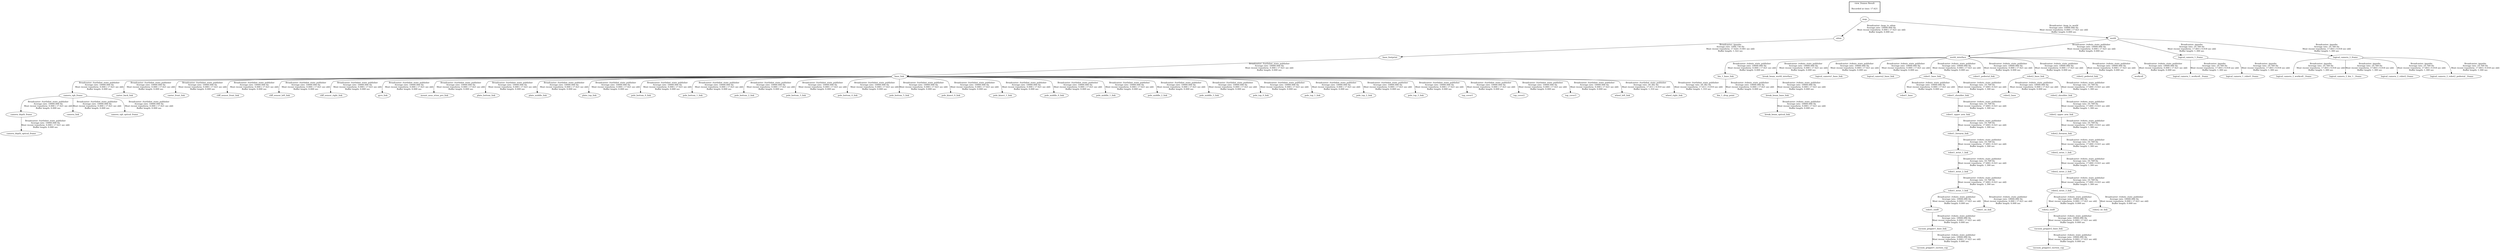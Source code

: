 digraph G {
"map" -> "odom"[label="Broadcaster: /map_to_odom\nAverage rate: 10000.000 Hz\nMost recent transform: 0.000 ( 17.621 sec old)\nBuffer length: 0.000 sec\n"];
"base_footprint" -> "base_link"[label="Broadcaster: /turtlebot_state_publisher\nAverage rate: 10000.000 Hz\nMost recent transform: 0.000 ( 17.621 sec old)\nBuffer length: 0.000 sec\n"];
"odom" -> "base_footprint"[label="Broadcaster: /gazebo\nAverage rate: 1000.756 Hz\nMost recent transform: 17.620 ( 0.001 sec old)\nBuffer length: 1.322 sec\n"];
"camera_rgb_frame" -> "camera_depth_frame"[label="Broadcaster: /turtlebot_state_publisher\nAverage rate: 10000.000 Hz\nMost recent transform: 0.000 ( 17.621 sec old)\nBuffer length: 0.000 sec\n"];
"base_link" -> "camera_rgb_frame"[label="Broadcaster: /turtlebot_state_publisher\nAverage rate: 10000.000 Hz\nMost recent transform: 0.000 ( 17.621 sec old)\nBuffer length: 0.000 sec\n"];
"camera_depth_frame" -> "camera_depth_optical_frame"[label="Broadcaster: /turtlebot_state_publisher\nAverage rate: 10000.000 Hz\nMost recent transform: 0.000 ( 17.621 sec old)\nBuffer length: 0.000 sec\n"];
"camera_rgb_frame" -> "camera_link"[label="Broadcaster: /turtlebot_state_publisher\nAverage rate: 10000.000 Hz\nMost recent transform: 0.000 ( 17.621 sec old)\nBuffer length: 0.000 sec\n"];
"camera_rgb_frame" -> "camera_rgb_optical_frame"[label="Broadcaster: /turtlebot_state_publisher\nAverage rate: 10000.000 Hz\nMost recent transform: 0.000 ( 17.621 sec old)\nBuffer length: 0.000 sec\n"];
"base_link" -> "caster_back_link"[label="Broadcaster: /turtlebot_state_publisher\nAverage rate: 10000.000 Hz\nMost recent transform: 0.000 ( 17.621 sec old)\nBuffer length: 0.000 sec\n"];
"base_link" -> "caster_front_link"[label="Broadcaster: /turtlebot_state_publisher\nAverage rate: 10000.000 Hz\nMost recent transform: 0.000 ( 17.621 sec old)\nBuffer length: 0.000 sec\n"];
"base_link" -> "cliff_sensor_front_link"[label="Broadcaster: /turtlebot_state_publisher\nAverage rate: 10000.000 Hz\nMost recent transform: 0.000 ( 17.621 sec old)\nBuffer length: 0.000 sec\n"];
"base_link" -> "cliff_sensor_left_link"[label="Broadcaster: /turtlebot_state_publisher\nAverage rate: 10000.000 Hz\nMost recent transform: 0.000 ( 17.621 sec old)\nBuffer length: 0.000 sec\n"];
"base_link" -> "cliff_sensor_right_link"[label="Broadcaster: /turtlebot_state_publisher\nAverage rate: 10000.000 Hz\nMost recent transform: 0.000 ( 17.621 sec old)\nBuffer length: 0.000 sec\n"];
"base_link" -> "gyro_link"[label="Broadcaster: /turtlebot_state_publisher\nAverage rate: 10000.000 Hz\nMost recent transform: 0.000 ( 17.621 sec old)\nBuffer length: 0.000 sec\n"];
"base_link" -> "mount_asus_xtion_pro_link"[label="Broadcaster: /turtlebot_state_publisher\nAverage rate: 10000.000 Hz\nMost recent transform: 0.000 ( 17.621 sec old)\nBuffer length: 0.000 sec\n"];
"base_link" -> "plate_bottom_link"[label="Broadcaster: /turtlebot_state_publisher\nAverage rate: 10000.000 Hz\nMost recent transform: 0.000 ( 17.621 sec old)\nBuffer length: 0.000 sec\n"];
"base_link" -> "plate_middle_link"[label="Broadcaster: /turtlebot_state_publisher\nAverage rate: 10000.000 Hz\nMost recent transform: 0.000 ( 17.621 sec old)\nBuffer length: 0.000 sec\n"];
"base_link" -> "plate_top_link"[label="Broadcaster: /turtlebot_state_publisher\nAverage rate: 10000.000 Hz\nMost recent transform: 0.000 ( 17.621 sec old)\nBuffer length: 0.000 sec\n"];
"base_link" -> "pole_bottom_0_link"[label="Broadcaster: /turtlebot_state_publisher\nAverage rate: 10000.000 Hz\nMost recent transform: 0.000 ( 17.621 sec old)\nBuffer length: 0.000 sec\n"];
"base_link" -> "pole_bottom_1_link"[label="Broadcaster: /turtlebot_state_publisher\nAverage rate: 10000.000 Hz\nMost recent transform: 0.000 ( 17.621 sec old)\nBuffer length: 0.000 sec\n"];
"base_link" -> "pole_bottom_2_link"[label="Broadcaster: /turtlebot_state_publisher\nAverage rate: 10000.000 Hz\nMost recent transform: 0.000 ( 17.621 sec old)\nBuffer length: 0.000 sec\n"];
"base_link" -> "pole_bottom_3_link"[label="Broadcaster: /turtlebot_state_publisher\nAverage rate: 10000.000 Hz\nMost recent transform: 0.000 ( 17.621 sec old)\nBuffer length: 0.000 sec\n"];
"base_link" -> "pole_bottom_4_link"[label="Broadcaster: /turtlebot_state_publisher\nAverage rate: 10000.000 Hz\nMost recent transform: 0.000 ( 17.621 sec old)\nBuffer length: 0.000 sec\n"];
"base_link" -> "pole_bottom_5_link"[label="Broadcaster: /turtlebot_state_publisher\nAverage rate: 10000.000 Hz\nMost recent transform: 0.000 ( 17.621 sec old)\nBuffer length: 0.000 sec\n"];
"base_link" -> "pole_kinect_0_link"[label="Broadcaster: /turtlebot_state_publisher\nAverage rate: 10000.000 Hz\nMost recent transform: 0.000 ( 17.621 sec old)\nBuffer length: 0.000 sec\n"];
"base_link" -> "pole_kinect_1_link"[label="Broadcaster: /turtlebot_state_publisher\nAverage rate: 10000.000 Hz\nMost recent transform: 0.000 ( 17.621 sec old)\nBuffer length: 0.000 sec\n"];
"base_link" -> "pole_middle_0_link"[label="Broadcaster: /turtlebot_state_publisher\nAverage rate: 10000.000 Hz\nMost recent transform: 0.000 ( 17.621 sec old)\nBuffer length: 0.000 sec\n"];
"base_link" -> "pole_middle_1_link"[label="Broadcaster: /turtlebot_state_publisher\nAverage rate: 10000.000 Hz\nMost recent transform: 0.000 ( 17.621 sec old)\nBuffer length: 0.000 sec\n"];
"base_link" -> "pole_middle_2_link"[label="Broadcaster: /turtlebot_state_publisher\nAverage rate: 10000.000 Hz\nMost recent transform: 0.000 ( 17.621 sec old)\nBuffer length: 0.000 sec\n"];
"base_link" -> "pole_middle_3_link"[label="Broadcaster: /turtlebot_state_publisher\nAverage rate: 10000.000 Hz\nMost recent transform: 0.000 ( 17.621 sec old)\nBuffer length: 0.000 sec\n"];
"base_link" -> "pole_top_0_link"[label="Broadcaster: /turtlebot_state_publisher\nAverage rate: 10000.000 Hz\nMost recent transform: 0.000 ( 17.621 sec old)\nBuffer length: 0.000 sec\n"];
"base_link" -> "pole_top_1_link"[label="Broadcaster: /turtlebot_state_publisher\nAverage rate: 10000.000 Hz\nMost recent transform: 0.000 ( 17.621 sec old)\nBuffer length: 0.000 sec\n"];
"base_link" -> "pole_top_2_link"[label="Broadcaster: /turtlebot_state_publisher\nAverage rate: 10000.000 Hz\nMost recent transform: 0.000 ( 17.621 sec old)\nBuffer length: 0.000 sec\n"];
"base_link" -> "pole_top_3_link"[label="Broadcaster: /turtlebot_state_publisher\nAverage rate: 10000.000 Hz\nMost recent transform: 0.000 ( 17.621 sec old)\nBuffer length: 0.000 sec\n"];
"base_link" -> "top_cover1"[label="Broadcaster: /turtlebot_state_publisher\nAverage rate: 10000.000 Hz\nMost recent transform: 0.000 ( 17.621 sec old)\nBuffer length: 0.000 sec\n"];
"base_link" -> "top_cover2"[label="Broadcaster: /turtlebot_state_publisher\nAverage rate: 10000.000 Hz\nMost recent transform: 0.000 ( 17.621 sec old)\nBuffer length: 0.000 sec\n"];
"base_link" -> "top_cover3"[label="Broadcaster: /turtlebot_state_publisher\nAverage rate: 10000.000 Hz\nMost recent transform: 0.000 ( 17.621 sec old)\nBuffer length: 0.000 sec\n"];
"map" -> "world"[label="Broadcaster: /map_to_world\nAverage rate: 10000.000 Hz\nMost recent transform: 0.000 ( 17.621 sec old)\nBuffer length: 0.000 sec\n"];
"world_interface" -> "bin_1_base_link"[label="Broadcaster: /robots_state_publisher\nAverage rate: 10000.000 Hz\nMost recent transform: 0.000 ( 17.621 sec old)\nBuffer length: 0.000 sec\n"];
"world" -> "world_interface"[label="Broadcaster: /robots_state_publisher\nAverage rate: 10000.000 Hz\nMost recent transform: 0.000 ( 17.621 sec old)\nBuffer length: 0.000 sec\n"];
"bin_1_base_link" -> "bin_1_drop_point"[label="Broadcaster: /robots_state_publisher\nAverage rate: 10000.000 Hz\nMost recent transform: 0.000 ( 17.621 sec old)\nBuffer length: 0.000 sec\n"];
"world_interface" -> "break_beam_world_interface"[label="Broadcaster: /robots_state_publisher\nAverage rate: 10000.000 Hz\nMost recent transform: 0.000 ( 17.621 sec old)\nBuffer length: 0.000 sec\n"];
"break_beam_base_link" -> "break_beam_optical_link"[label="Broadcaster: /robots_state_publisher\nAverage rate: 10000.000 Hz\nMost recent transform: 0.000 ( 17.621 sec old)\nBuffer length: 0.000 sec\n"];
"break_beam_world_interface" -> "break_beam_base_link"[label="Broadcaster: /robots_state_publisher\nAverage rate: 10000.000 Hz\nMost recent transform: 0.000 ( 17.621 sec old)\nBuffer length: 0.000 sec\n"];
"robot1_tool0" -> "vacuum_gripper1_base_link"[label="Broadcaster: /robots_state_publisher\nAverage rate: 10000.000 Hz\nMost recent transform: 0.000 ( 17.621 sec old)\nBuffer length: 0.000 sec\n"];
"robot1_wrist_3_link" -> "robot1_tool0"[label="Broadcaster: /robots_state_publisher\nAverage rate: 10000.000 Hz\nMost recent transform: 0.000 ( 17.621 sec old)\nBuffer length: 0.000 sec\n"];
"robot2_tool0" -> "vacuum_gripper2_base_link"[label="Broadcaster: /robots_state_publisher\nAverage rate: 10000.000 Hz\nMost recent transform: 0.000 ( 17.621 sec old)\nBuffer length: 0.000 sec\n"];
"robot2_wrist_3_link" -> "robot2_tool0"[label="Broadcaster: /robots_state_publisher\nAverage rate: 10000.000 Hz\nMost recent transform: 0.000 ( 17.621 sec old)\nBuffer length: 0.000 sec\n"];
"world_interface" -> "logical_camera1_base_link"[label="Broadcaster: /robots_state_publisher\nAverage rate: 10000.000 Hz\nMost recent transform: 0.000 ( 17.621 sec old)\nBuffer length: 0.000 sec\n"];
"world_interface" -> "logical_camera2_base_link"[label="Broadcaster: /robots_state_publisher\nAverage rate: 10000.000 Hz\nMost recent transform: 0.000 ( 17.621 sec old)\nBuffer length: 0.000 sec\n"];
"robot1_base_link" -> "robot1_base"[label="Broadcaster: /robots_state_publisher\nAverage rate: 10000.000 Hz\nMost recent transform: 0.000 ( 17.621 sec old)\nBuffer length: 0.000 sec\n"];
"world_interface" -> "robot1_base_link"[label="Broadcaster: /robots_state_publisher\nAverage rate: 10000.000 Hz\nMost recent transform: 0.000 ( 17.621 sec old)\nBuffer length: 0.000 sec\n"];
"robot1_wrist_3_link" -> "robot1_ee_link"[label="Broadcaster: /robots_state_publisher\nAverage rate: 10000.000 Hz\nMost recent transform: 0.000 ( 17.621 sec old)\nBuffer length: 0.000 sec\n"];
"robot1_wrist_2_link" -> "robot1_wrist_3_link"[label="Broadcaster: /robots_state_publisher\nAverage rate: 10.769 Hz\nMost recent transform: 17.600 ( 0.021 sec old)\nBuffer length: 1.300 sec\n"];
"world_interface" -> "robot1_pedestal_link"[label="Broadcaster: /robots_state_publisher\nAverage rate: 10000.000 Hz\nMost recent transform: 0.000 ( 17.621 sec old)\nBuffer length: 0.000 sec\n"];
"robot2_base_link" -> "robot2_base"[label="Broadcaster: /robots_state_publisher\nAverage rate: 10000.000 Hz\nMost recent transform: 0.000 ( 17.621 sec old)\nBuffer length: 0.000 sec\n"];
"world_interface" -> "robot2_base_link"[label="Broadcaster: /robots_state_publisher\nAverage rate: 10000.000 Hz\nMost recent transform: 0.000 ( 17.621 sec old)\nBuffer length: 0.000 sec\n"];
"robot2_wrist_3_link" -> "robot2_ee_link"[label="Broadcaster: /robots_state_publisher\nAverage rate: 10000.000 Hz\nMost recent transform: 0.000 ( 17.621 sec old)\nBuffer length: 0.000 sec\n"];
"robot2_wrist_2_link" -> "robot2_wrist_3_link"[label="Broadcaster: /robots_state_publisher\nAverage rate: 10.769 Hz\nMost recent transform: 17.600 ( 0.021 sec old)\nBuffer length: 1.300 sec\n"];
"world_interface" -> "robot2_pedestal_link"[label="Broadcaster: /robots_state_publisher\nAverage rate: 10000.000 Hz\nMost recent transform: 0.000 ( 17.621 sec old)\nBuffer length: 0.000 sec\n"];
"vacuum_gripper1_base_link" -> "vacuum_gripper1_suction_cup"[label="Broadcaster: /robots_state_publisher\nAverage rate: 10000.000 Hz\nMost recent transform: 0.000 ( 17.621 sec old)\nBuffer length: 0.000 sec\n"];
"vacuum_gripper2_base_link" -> "vacuum_gripper2_suction_cup"[label="Broadcaster: /robots_state_publisher\nAverage rate: 10000.000 Hz\nMost recent transform: 0.000 ( 17.621 sec old)\nBuffer length: 0.000 sec\n"];
"world_interface" -> "workcell"[label="Broadcaster: /robots_state_publisher\nAverage rate: 10000.000 Hz\nMost recent transform: 0.000 ( 17.621 sec old)\nBuffer length: 0.000 sec\n"];
"robot1_upper_arm_link" -> "robot1_forearm_link"[label="Broadcaster: /robots_state_publisher\nAverage rate: 10.769 Hz\nMost recent transform: 17.600 ( 0.021 sec old)\nBuffer length: 1.300 sec\n"];
"robot1_shoulder_link" -> "robot1_upper_arm_link"[label="Broadcaster: /robots_state_publisher\nAverage rate: 10.769 Hz\nMost recent transform: 17.600 ( 0.021 sec old)\nBuffer length: 1.300 sec\n"];
"robot1_base_link" -> "robot1_shoulder_link"[label="Broadcaster: /robots_state_publisher\nAverage rate: 10.769 Hz\nMost recent transform: 17.600 ( 0.021 sec old)\nBuffer length: 1.300 sec\n"];
"robot1_forearm_link" -> "robot1_wrist_1_link"[label="Broadcaster: /robots_state_publisher\nAverage rate: 10.769 Hz\nMost recent transform: 17.600 ( 0.021 sec old)\nBuffer length: 1.300 sec\n"];
"robot1_wrist_1_link" -> "robot1_wrist_2_link"[label="Broadcaster: /robots_state_publisher\nAverage rate: 10.769 Hz\nMost recent transform: 17.600 ( 0.021 sec old)\nBuffer length: 1.300 sec\n"];
"robot2_upper_arm_link" -> "robot2_forearm_link"[label="Broadcaster: /robots_state_publisher\nAverage rate: 10.769 Hz\nMost recent transform: 17.600 ( 0.021 sec old)\nBuffer length: 1.300 sec\n"];
"robot2_shoulder_link" -> "robot2_upper_arm_link"[label="Broadcaster: /robots_state_publisher\nAverage rate: 10.769 Hz\nMost recent transform: 17.600 ( 0.021 sec old)\nBuffer length: 1.300 sec\n"];
"robot2_base_link" -> "robot2_shoulder_link"[label="Broadcaster: /robots_state_publisher\nAverage rate: 10.769 Hz\nMost recent transform: 17.600 ( 0.021 sec old)\nBuffer length: 1.300 sec\n"];
"robot2_forearm_link" -> "robot2_wrist_1_link"[label="Broadcaster: /robots_state_publisher\nAverage rate: 10.769 Hz\nMost recent transform: 17.600 ( 0.021 sec old)\nBuffer length: 1.300 sec\n"];
"robot2_wrist_1_link" -> "robot2_wrist_2_link"[label="Broadcaster: /robots_state_publisher\nAverage rate: 10.769 Hz\nMost recent transform: 17.600 ( 0.021 sec old)\nBuffer length: 1.300 sec\n"];
"base_link" -> "wheel_left_link"[label="Broadcaster: /turtlebot_state_publisher\nAverage rate: 50.382 Hz\nMost recent transform: 17.611 ( 0.010 sec old)\nBuffer length: 1.310 sec\n"];
"base_link" -> "wheel_right_link"[label="Broadcaster: /turtlebot_state_publisher\nAverage rate: 50.382 Hz\nMost recent transform: 17.611 ( 0.010 sec old)\nBuffer length: 1.310 sec\n"];
"world" -> "logical_camera_1_frame"[label="Broadcaster: /gazebo\nAverage rate: 10.769 Hz\nMost recent transform: 17.603 ( 0.018 sec old)\nBuffer length: 1.300 sec\n"];
"logical_camera_1_frame" -> "logical_camera_1_workcell__frame"[label="Broadcaster: /gazebo\nAverage rate: 10.769 Hz\nMost recent transform: 17.603 ( 0.018 sec old)\nBuffer length: 1.300 sec\n"];
"logical_camera_1_frame" -> "logical_camera_1_robot1_frame"[label="Broadcaster: /gazebo\nAverage rate: 10.769 Hz\nMost recent transform: 17.603 ( 0.018 sec old)\nBuffer length: 1.300 sec\n"];
"world" -> "logical_camera_2_frame"[label="Broadcaster: /gazebo\nAverage rate: 10.769 Hz\nMost recent transform: 17.603 ( 0.018 sec old)\nBuffer length: 1.300 sec\n"];
"logical_camera_2_frame" -> "logical_camera_2_workcell__frame"[label="Broadcaster: /gazebo\nAverage rate: 10.769 Hz\nMost recent transform: 17.603 ( 0.018 sec old)\nBuffer length: 1.300 sec\n"];
"logical_camera_2_frame" -> "logical_camera_2_bin_1__frame"[label="Broadcaster: /gazebo\nAverage rate: 10.769 Hz\nMost recent transform: 17.603 ( 0.018 sec old)\nBuffer length: 1.300 sec\n"];
"logical_camera_2_frame" -> "logical_camera_2_robot2_frame"[label="Broadcaster: /gazebo\nAverage rate: 10.769 Hz\nMost recent transform: 17.603 ( 0.018 sec old)\nBuffer length: 1.300 sec\n"];
"logical_camera_2_frame" -> "logical_camera_2_robot2_pedestal__frame"[label="Broadcaster: /gazebo\nAverage rate: 10.769 Hz\nMost recent transform: 17.603 ( 0.018 sec old)\nBuffer length: 1.300 sec\n"];
edge [style=invis];
 subgraph cluster_legend { style=bold; color=black; label ="view_frames Result";
"Recorded at time: 17.621"[ shape=plaintext ] ;
 }->"map";
}